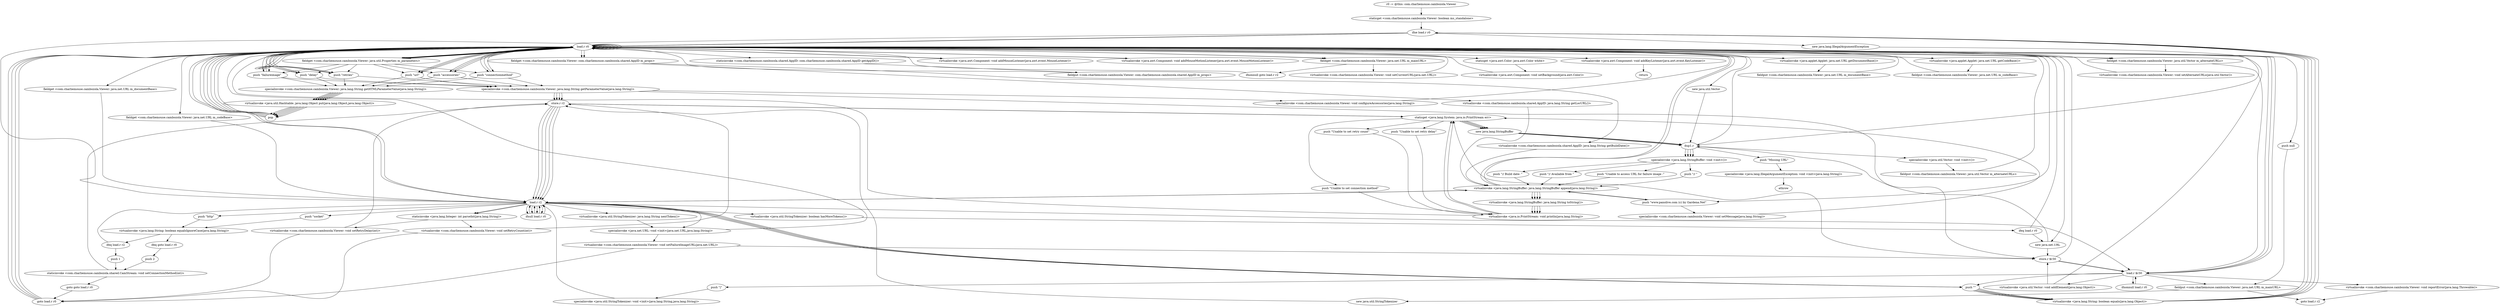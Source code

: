 digraph "" {
    "r0 := @this: com.charliemouse.cambozola.Viewer"
    "staticget <com.charliemouse.cambozola.Viewer: boolean ms_standalone>"
    "r0 := @this: com.charliemouse.cambozola.Viewer"->"staticget <com.charliemouse.cambozola.Viewer: boolean ms_standalone>";
    "ifne load.r r0"
    "staticget <com.charliemouse.cambozola.Viewer: boolean ms_standalone>"->"ifne load.r r0";
    "load.r r0"
    "ifne load.r r0"->"load.r r0";
    "load.r r0"->"load.r r0";
    "virtualinvoke <java.applet.Applet: java.net.URL getDocumentBase()>"
    "load.r r0"->"virtualinvoke <java.applet.Applet: java.net.URL getDocumentBase()>";
    "fieldput <com.charliemouse.cambozola.Viewer: java.net.URL m_documentBase>"
    "virtualinvoke <java.applet.Applet: java.net.URL getDocumentBase()>"->"fieldput <com.charliemouse.cambozola.Viewer: java.net.URL m_documentBase>";
    "fieldput <com.charliemouse.cambozola.Viewer: java.net.URL m_documentBase>"->"load.r r0";
    "load.r r0"->"load.r r0";
    "virtualinvoke <java.applet.Applet: java.net.URL getCodeBase()>"
    "load.r r0"->"virtualinvoke <java.applet.Applet: java.net.URL getCodeBase()>";
    "fieldput <com.charliemouse.cambozola.Viewer: java.net.URL m_codeBase>"
    "virtualinvoke <java.applet.Applet: java.net.URL getCodeBase()>"->"fieldput <com.charliemouse.cambozola.Viewer: java.net.URL m_codeBase>";
    "fieldput <com.charliemouse.cambozola.Viewer: java.net.URL m_codeBase>"->"load.r r0";
    "fieldget <com.charliemouse.cambozola.Viewer: java.util.Properties m_parameters>"
    "load.r r0"->"fieldget <com.charliemouse.cambozola.Viewer: java.util.Properties m_parameters>";
    "push \"failureimage\""
    "fieldget <com.charliemouse.cambozola.Viewer: java.util.Properties m_parameters>"->"push \"failureimage\"";
    "push \"failureimage\""->"load.r r0";
    "load.r r0"->"push \"failureimage\"";
    "specialinvoke <com.charliemouse.cambozola.Viewer: java.lang.String getHTMLParameterValue(java.lang.String)>"
    "push \"failureimage\""->"specialinvoke <com.charliemouse.cambozola.Viewer: java.lang.String getHTMLParameterValue(java.lang.String)>";
    "virtualinvoke <java.util.Hashtable: java.lang.Object put(java.lang.Object,java.lang.Object)>"
    "specialinvoke <com.charliemouse.cambozola.Viewer: java.lang.String getHTMLParameterValue(java.lang.String)>"->"virtualinvoke <java.util.Hashtable: java.lang.Object put(java.lang.Object,java.lang.Object)>";
    "pop"
    "virtualinvoke <java.util.Hashtable: java.lang.Object put(java.lang.Object,java.lang.Object)>"->"pop";
    "pop"->"load.r r0";
    "load.r r0"->"fieldget <com.charliemouse.cambozola.Viewer: java.util.Properties m_parameters>";
    "push \"delay\""
    "fieldget <com.charliemouse.cambozola.Viewer: java.util.Properties m_parameters>"->"push \"delay\"";
    "push \"delay\""->"load.r r0";
    "load.r r0"->"push \"delay\"";
    "push \"delay\""->"specialinvoke <com.charliemouse.cambozola.Viewer: java.lang.String getHTMLParameterValue(java.lang.String)>";
    "specialinvoke <com.charliemouse.cambozola.Viewer: java.lang.String getHTMLParameterValue(java.lang.String)>"->"virtualinvoke <java.util.Hashtable: java.lang.Object put(java.lang.Object,java.lang.Object)>";
    "virtualinvoke <java.util.Hashtable: java.lang.Object put(java.lang.Object,java.lang.Object)>"->"pop";
    "pop"->"load.r r0";
    "load.r r0"->"fieldget <com.charliemouse.cambozola.Viewer: java.util.Properties m_parameters>";
    "push \"retries\""
    "fieldget <com.charliemouse.cambozola.Viewer: java.util.Properties m_parameters>"->"push \"retries\"";
    "push \"retries\""->"load.r r0";
    "load.r r0"->"push \"retries\"";
    "push \"retries\""->"specialinvoke <com.charliemouse.cambozola.Viewer: java.lang.String getHTMLParameterValue(java.lang.String)>";
    "specialinvoke <com.charliemouse.cambozola.Viewer: java.lang.String getHTMLParameterValue(java.lang.String)>"->"virtualinvoke <java.util.Hashtable: java.lang.Object put(java.lang.Object,java.lang.Object)>";
    "virtualinvoke <java.util.Hashtable: java.lang.Object put(java.lang.Object,java.lang.Object)>"->"pop";
    "pop"->"load.r r0";
    "load.r r0"->"fieldget <com.charliemouse.cambozola.Viewer: java.util.Properties m_parameters>";
    "push \"url\""
    "fieldget <com.charliemouse.cambozola.Viewer: java.util.Properties m_parameters>"->"push \"url\"";
    "push \"url\""->"load.r r0";
    "load.r r0"->"push \"url\"";
    "push \"url\""->"specialinvoke <com.charliemouse.cambozola.Viewer: java.lang.String getHTMLParameterValue(java.lang.String)>";
    "specialinvoke <com.charliemouse.cambozola.Viewer: java.lang.String getHTMLParameterValue(java.lang.String)>"->"virtualinvoke <java.util.Hashtable: java.lang.Object put(java.lang.Object,java.lang.Object)>";
    "virtualinvoke <java.util.Hashtable: java.lang.Object put(java.lang.Object,java.lang.Object)>"->"pop";
    "pop"->"load.r r0";
    "load.r r0"->"fieldget <com.charliemouse.cambozola.Viewer: java.util.Properties m_parameters>";
    "push \"accessories\""
    "fieldget <com.charliemouse.cambozola.Viewer: java.util.Properties m_parameters>"->"push \"accessories\"";
    "push \"accessories\""->"load.r r0";
    "load.r r0"->"push \"accessories\"";
    "push \"accessories\""->"specialinvoke <com.charliemouse.cambozola.Viewer: java.lang.String getHTMLParameterValue(java.lang.String)>";
    "specialinvoke <com.charliemouse.cambozola.Viewer: java.lang.String getHTMLParameterValue(java.lang.String)>"->"virtualinvoke <java.util.Hashtable: java.lang.Object put(java.lang.Object,java.lang.Object)>";
    "virtualinvoke <java.util.Hashtable: java.lang.Object put(java.lang.Object,java.lang.Object)>"->"pop";
    "pop"->"load.r r0";
    "load.r r0"->"fieldget <com.charliemouse.cambozola.Viewer: java.util.Properties m_parameters>";
    "push \"connectionmethod\""
    "fieldget <com.charliemouse.cambozola.Viewer: java.util.Properties m_parameters>"->"push \"connectionmethod\"";
    "push \"connectionmethod\""->"load.r r0";
    "load.r r0"->"push \"connectionmethod\"";
    "push \"connectionmethod\""->"specialinvoke <com.charliemouse.cambozola.Viewer: java.lang.String getHTMLParameterValue(java.lang.String)>";
    "specialinvoke <com.charliemouse.cambozola.Viewer: java.lang.String getHTMLParameterValue(java.lang.String)>"->"virtualinvoke <java.util.Hashtable: java.lang.Object put(java.lang.Object,java.lang.Object)>";
    "virtualinvoke <java.util.Hashtable: java.lang.Object put(java.lang.Object,java.lang.Object)>"->"pop";
    "pop"->"load.r r0";
    "staticinvoke <com.charliemouse.cambozola.shared.AppID: com.charliemouse.cambozola.shared.AppID getAppID()>"
    "load.r r0"->"staticinvoke <com.charliemouse.cambozola.shared.AppID: com.charliemouse.cambozola.shared.AppID getAppID()>";
    "fieldput <com.charliemouse.cambozola.Viewer: com.charliemouse.cambozola.shared.AppID m_props>"
    "staticinvoke <com.charliemouse.cambozola.shared.AppID: com.charliemouse.cambozola.shared.AppID getAppID()>"->"fieldput <com.charliemouse.cambozola.Viewer: com.charliemouse.cambozola.shared.AppID m_props>";
    "fieldput <com.charliemouse.cambozola.Viewer: com.charliemouse.cambozola.shared.AppID m_props>"->"load.r r0";
    "new java.util.Vector"
    "load.r r0"->"new java.util.Vector";
    "dup1.r"
    "new java.util.Vector"->"dup1.r";
    "specialinvoke <java.util.Vector: void <init>()>"
    "dup1.r"->"specialinvoke <java.util.Vector: void <init>()>";
    "fieldput <com.charliemouse.cambozola.Viewer: java.util.Vector m_alternateURLs>"
    "specialinvoke <java.util.Vector: void <init>()>"->"fieldput <com.charliemouse.cambozola.Viewer: java.util.Vector m_alternateURLs>";
    "fieldput <com.charliemouse.cambozola.Viewer: java.util.Vector m_alternateURLs>"->"load.r r0";
    "push \"www.panolive.com (c) by Gardena.Net\""
    "load.r r0"->"push \"www.panolive.com (c) by Gardena.Net\"";
    "specialinvoke <com.charliemouse.cambozola.Viewer: void setMessage(java.lang.String)>"
    "push \"www.panolive.com (c) by Gardena.Net\""->"specialinvoke <com.charliemouse.cambozola.Viewer: void setMessage(java.lang.String)>";
    "staticget <java.lang.System: java.io.PrintStream err>"
    "specialinvoke <com.charliemouse.cambozola.Viewer: void setMessage(java.lang.String)>"->"staticget <java.lang.System: java.io.PrintStream err>";
    "new java.lang.StringBuffer"
    "staticget <java.lang.System: java.io.PrintStream err>"->"new java.lang.StringBuffer";
    "new java.lang.StringBuffer"->"dup1.r";
    "specialinvoke <java.lang.StringBuffer: void <init>()>"
    "dup1.r"->"specialinvoke <java.lang.StringBuffer: void <init>()>";
    "push \"// \""
    "specialinvoke <java.lang.StringBuffer: void <init>()>"->"push \"// \"";
    "virtualinvoke <java.lang.StringBuffer: java.lang.StringBuffer append(java.lang.String)>"
    "push \"// \""->"virtualinvoke <java.lang.StringBuffer: java.lang.StringBuffer append(java.lang.String)>";
    "virtualinvoke <java.lang.StringBuffer: java.lang.StringBuffer append(java.lang.String)>"->"push \"www.panolive.com (c) by Gardena.Net\"";
    "push \"www.panolive.com (c) by Gardena.Net\""->"virtualinvoke <java.lang.StringBuffer: java.lang.StringBuffer append(java.lang.String)>";
    "virtualinvoke <java.lang.StringBuffer: java.lang.String toString()>"
    "virtualinvoke <java.lang.StringBuffer: java.lang.StringBuffer append(java.lang.String)>"->"virtualinvoke <java.lang.StringBuffer: java.lang.String toString()>";
    "virtualinvoke <java.io.PrintStream: void println(java.lang.String)>"
    "virtualinvoke <java.lang.StringBuffer: java.lang.String toString()>"->"virtualinvoke <java.io.PrintStream: void println(java.lang.String)>";
    "virtualinvoke <java.io.PrintStream: void println(java.lang.String)>"->"staticget <java.lang.System: java.io.PrintStream err>";
    "staticget <java.lang.System: java.io.PrintStream err>"->"new java.lang.StringBuffer";
    "new java.lang.StringBuffer"->"dup1.r";
    "dup1.r"->"specialinvoke <java.lang.StringBuffer: void <init>()>";
    "push \"// Build date: \""
    "specialinvoke <java.lang.StringBuffer: void <init>()>"->"push \"// Build date: \"";
    "push \"// Build date: \""->"virtualinvoke <java.lang.StringBuffer: java.lang.StringBuffer append(java.lang.String)>";
    "virtualinvoke <java.lang.StringBuffer: java.lang.StringBuffer append(java.lang.String)>"->"load.r r0";
    "fieldget <com.charliemouse.cambozola.Viewer: com.charliemouse.cambozola.shared.AppID m_props>"
    "load.r r0"->"fieldget <com.charliemouse.cambozola.Viewer: com.charliemouse.cambozola.shared.AppID m_props>";
    "virtualinvoke <com.charliemouse.cambozola.shared.AppID: java.lang.String getBuildDate()>"
    "fieldget <com.charliemouse.cambozola.Viewer: com.charliemouse.cambozola.shared.AppID m_props>"->"virtualinvoke <com.charliemouse.cambozola.shared.AppID: java.lang.String getBuildDate()>";
    "virtualinvoke <com.charliemouse.cambozola.shared.AppID: java.lang.String getBuildDate()>"->"virtualinvoke <java.lang.StringBuffer: java.lang.StringBuffer append(java.lang.String)>";
    "virtualinvoke <java.lang.StringBuffer: java.lang.StringBuffer append(java.lang.String)>"->"virtualinvoke <java.lang.StringBuffer: java.lang.String toString()>";
    "virtualinvoke <java.lang.StringBuffer: java.lang.String toString()>"->"virtualinvoke <java.io.PrintStream: void println(java.lang.String)>";
    "virtualinvoke <java.io.PrintStream: void println(java.lang.String)>"->"staticget <java.lang.System: java.io.PrintStream err>";
    "staticget <java.lang.System: java.io.PrintStream err>"->"new java.lang.StringBuffer";
    "new java.lang.StringBuffer"->"dup1.r";
    "dup1.r"->"specialinvoke <java.lang.StringBuffer: void <init>()>";
    "push \"// Available from \""
    "specialinvoke <java.lang.StringBuffer: void <init>()>"->"push \"// Available from \"";
    "push \"// Available from \""->"virtualinvoke <java.lang.StringBuffer: java.lang.StringBuffer append(java.lang.String)>";
    "virtualinvoke <java.lang.StringBuffer: java.lang.StringBuffer append(java.lang.String)>"->"load.r r0";
    "load.r r0"->"fieldget <com.charliemouse.cambozola.Viewer: com.charliemouse.cambozola.shared.AppID m_props>";
    "virtualinvoke <com.charliemouse.cambozola.shared.AppID: java.lang.String getLocURL()>"
    "fieldget <com.charliemouse.cambozola.Viewer: com.charliemouse.cambozola.shared.AppID m_props>"->"virtualinvoke <com.charliemouse.cambozola.shared.AppID: java.lang.String getLocURL()>";
    "virtualinvoke <com.charliemouse.cambozola.shared.AppID: java.lang.String getLocURL()>"->"virtualinvoke <java.lang.StringBuffer: java.lang.StringBuffer append(java.lang.String)>";
    "virtualinvoke <java.lang.StringBuffer: java.lang.StringBuffer append(java.lang.String)>"->"virtualinvoke <java.lang.StringBuffer: java.lang.String toString()>";
    "virtualinvoke <java.lang.StringBuffer: java.lang.String toString()>"->"virtualinvoke <java.io.PrintStream: void println(java.lang.String)>";
    "virtualinvoke <java.io.PrintStream: void println(java.lang.String)>"->"load.r r0";
    "load.r r0"->"push \"failureimage\"";
    "specialinvoke <com.charliemouse.cambozola.Viewer: java.lang.String getParameterValue(java.lang.String)>"
    "push \"failureimage\""->"specialinvoke <com.charliemouse.cambozola.Viewer: java.lang.String getParameterValue(java.lang.String)>";
    "store.r r2"
    "specialinvoke <com.charliemouse.cambozola.Viewer: java.lang.String getParameterValue(java.lang.String)>"->"store.r r2";
    "load.r r2"
    "store.r r2"->"load.r r2";
    "ifnull load.r r0"
    "load.r r2"->"ifnull load.r r0";
    "ifnull load.r r0"->"load.r r2";
    "push \"\""
    "load.r r2"->"push \"\"";
    "virtualinvoke <java.lang.String: boolean equals(java.lang.Object)>"
    "push \"\""->"virtualinvoke <java.lang.String: boolean equals(java.lang.Object)>";
    "virtualinvoke <java.lang.String: boolean equals(java.lang.Object)>"->"ifne load.r r0";
    "ifne load.r r0"->"load.r r0";
    "new java.net.URL"
    "load.r r0"->"new java.net.URL";
    "new java.net.URL"->"dup1.r";
    "dup1.r"->"load.r r0";
    "fieldget <com.charliemouse.cambozola.Viewer: java.net.URL m_documentBase>"
    "load.r r0"->"fieldget <com.charliemouse.cambozola.Viewer: java.net.URL m_documentBase>";
    "fieldget <com.charliemouse.cambozola.Viewer: java.net.URL m_documentBase>"->"load.r r2";
    "specialinvoke <java.net.URL: void <init>(java.net.URL,java.lang.String)>"
    "load.r r2"->"specialinvoke <java.net.URL: void <init>(java.net.URL,java.lang.String)>";
    "virtualinvoke <com.charliemouse.cambozola.Viewer: void setFailureImageURL(java.net.URL)>"
    "specialinvoke <java.net.URL: void <init>(java.net.URL,java.lang.String)>"->"virtualinvoke <com.charliemouse.cambozola.Viewer: void setFailureImageURL(java.net.URL)>";
    "goto load.r r0"
    "virtualinvoke <com.charliemouse.cambozola.Viewer: void setFailureImageURL(java.net.URL)>"->"goto load.r r0";
    "goto load.r r0"->"load.r r0";
    "load.r r0"->"push \"delay\"";
    "push \"delay\""->"specialinvoke <com.charliemouse.cambozola.Viewer: java.lang.String getParameterValue(java.lang.String)>";
    "specialinvoke <com.charliemouse.cambozola.Viewer: java.lang.String getParameterValue(java.lang.String)>"->"store.r r2";
    "store.r r2"->"load.r r2";
    "load.r r2"->"ifnull load.r r0";
    "ifnull load.r r0"->"load.r r2";
    "load.r r2"->"push \"\"";
    "push \"\""->"virtualinvoke <java.lang.String: boolean equals(java.lang.Object)>";
    "virtualinvoke <java.lang.String: boolean equals(java.lang.Object)>"->"ifne load.r r0";
    "ifne load.r r0"->"load.r r0";
    "load.r r0"->"load.r r2";
    "staticinvoke <java.lang.Integer: int parseInt(java.lang.String)>"
    "load.r r2"->"staticinvoke <java.lang.Integer: int parseInt(java.lang.String)>";
    "virtualinvoke <com.charliemouse.cambozola.Viewer: void setRetryDelay(int)>"
    "staticinvoke <java.lang.Integer: int parseInt(java.lang.String)>"->"virtualinvoke <com.charliemouse.cambozola.Viewer: void setRetryDelay(int)>";
    "virtualinvoke <com.charliemouse.cambozola.Viewer: void setRetryDelay(int)>"->"goto load.r r0";
    "goto load.r r0"->"load.r r0";
    "load.r r0"->"push \"retries\"";
    "push \"retries\""->"specialinvoke <com.charliemouse.cambozola.Viewer: java.lang.String getParameterValue(java.lang.String)>";
    "specialinvoke <com.charliemouse.cambozola.Viewer: java.lang.String getParameterValue(java.lang.String)>"->"store.r r2";
    "store.r r2"->"load.r r2";
    "load.r r2"->"ifnull load.r r0";
    "ifnull load.r r0"->"load.r r2";
    "load.r r2"->"push \"\"";
    "push \"\""->"virtualinvoke <java.lang.String: boolean equals(java.lang.Object)>";
    "virtualinvoke <java.lang.String: boolean equals(java.lang.Object)>"->"ifne load.r r0";
    "ifne load.r r0"->"load.r r0";
    "load.r r0"->"load.r r2";
    "load.r r2"->"staticinvoke <java.lang.Integer: int parseInt(java.lang.String)>";
    "virtualinvoke <com.charliemouse.cambozola.Viewer: void setRetryCount(int)>"
    "staticinvoke <java.lang.Integer: int parseInt(java.lang.String)>"->"virtualinvoke <com.charliemouse.cambozola.Viewer: void setRetryCount(int)>";
    "virtualinvoke <com.charliemouse.cambozola.Viewer: void setRetryCount(int)>"->"goto load.r r0";
    "goto load.r r0"->"load.r r0";
    "load.r r0"->"push \"connectionmethod\"";
    "push \"connectionmethod\""->"specialinvoke <com.charliemouse.cambozola.Viewer: java.lang.String getParameterValue(java.lang.String)>";
    "specialinvoke <com.charliemouse.cambozola.Viewer: java.lang.String getParameterValue(java.lang.String)>"->"store.r r2";
    "store.r r2"->"load.r r2";
    "load.r r2"->"ifnull load.r r0";
    "ifnull load.r r0"->"load.r r2";
    "load.r r2"->"push \"\"";
    "push \"\""->"virtualinvoke <java.lang.String: boolean equals(java.lang.Object)>";
    "virtualinvoke <java.lang.String: boolean equals(java.lang.Object)>"->"ifne load.r r0";
    "ifne load.r r0"->"load.r r2";
    "push \"socket\""
    "load.r r2"->"push \"socket\"";
    "virtualinvoke <java.lang.String: boolean equalsIgnoreCase(java.lang.String)>"
    "push \"socket\""->"virtualinvoke <java.lang.String: boolean equalsIgnoreCase(java.lang.String)>";
    "ifeq load.r r2"
    "virtualinvoke <java.lang.String: boolean equalsIgnoreCase(java.lang.String)>"->"ifeq load.r r2";
    "push 1"
    "ifeq load.r r2"->"push 1";
    "staticinvoke <com.charliemouse.cambozola.shared.CamStream: void setConnectionMethod(int)>"
    "push 1"->"staticinvoke <com.charliemouse.cambozola.shared.CamStream: void setConnectionMethod(int)>";
    "goto goto load.r r0"
    "staticinvoke <com.charliemouse.cambozola.shared.CamStream: void setConnectionMethod(int)>"->"goto goto load.r r0";
    "goto goto load.r r0"->"goto load.r r0";
    "goto load.r r0"->"load.r r0";
    "load.r r0"->"push \"url\"";
    "push \"url\""->"specialinvoke <com.charliemouse.cambozola.Viewer: java.lang.String getParameterValue(java.lang.String)>";
    "store.r $r30"
    "specialinvoke <com.charliemouse.cambozola.Viewer: java.lang.String getParameterValue(java.lang.String)>"->"store.r $r30";
    "load.r $r30"
    "store.r $r30"->"load.r $r30";
    "ifnonnull load.r r0"
    "load.r $r30"->"ifnonnull load.r r0";
    "ifnonnull load.r r0"->"load.r $r30";
    "load.r $r30"->"push \"\"";
    "push \"\""->"virtualinvoke <java.lang.String: boolean equals(java.lang.Object)>";
    "virtualinvoke <java.lang.String: boolean equals(java.lang.Object)>"->"ifne load.r r0";
    "new java.lang.IllegalArgumentException"
    "ifne load.r r0"->"new java.lang.IllegalArgumentException";
    "new java.lang.IllegalArgumentException"->"dup1.r";
    "push \"Missing URL\""
    "dup1.r"->"push \"Missing URL\"";
    "specialinvoke <java.lang.IllegalArgumentException: void <init>(java.lang.String)>"
    "push \"Missing URL\""->"specialinvoke <java.lang.IllegalArgumentException: void <init>(java.lang.String)>";
    "athrow"
    "specialinvoke <java.lang.IllegalArgumentException: void <init>(java.lang.String)>"->"athrow";
    "ifne load.r r0"->"load.r r0";
    "push null"
    "load.r r0"->"push null";
    "fieldput <com.charliemouse.cambozola.Viewer: java.net.URL m_mainURL>"
    "push null"->"fieldput <com.charliemouse.cambozola.Viewer: java.net.URL m_mainURL>";
    "new java.util.StringTokenizer"
    "fieldput <com.charliemouse.cambozola.Viewer: java.net.URL m_mainURL>"->"new java.util.StringTokenizer";
    "new java.util.StringTokenizer"->"store.r r2";
    "store.r r2"->"load.r r2";
    "load.r r2"->"load.r $r30";
    "push \"|\""
    "load.r $r30"->"push \"|\"";
    "specialinvoke <java.util.StringTokenizer: void <init>(java.lang.String,java.lang.String)>"
    "push \"|\""->"specialinvoke <java.util.StringTokenizer: void <init>(java.lang.String,java.lang.String)>";
    "specialinvoke <java.util.StringTokenizer: void <init>(java.lang.String,java.lang.String)>"->"load.r r2";
    "virtualinvoke <java.util.StringTokenizer: boolean hasMoreTokens()>"
    "load.r r2"->"virtualinvoke <java.util.StringTokenizer: boolean hasMoreTokens()>";
    "ifeq load.r r0"
    "virtualinvoke <java.util.StringTokenizer: boolean hasMoreTokens()>"->"ifeq load.r r0";
    "ifeq load.r r0"->"new java.net.URL";
    "new java.net.URL"->"store.r $r30";
    "store.r $r30"->"load.r $r30";
    "load.r $r30"->"load.r r0";
    "fieldget <com.charliemouse.cambozola.Viewer: java.net.URL m_codeBase>"
    "load.r r0"->"fieldget <com.charliemouse.cambozola.Viewer: java.net.URL m_codeBase>";
    "fieldget <com.charliemouse.cambozola.Viewer: java.net.URL m_codeBase>"->"load.r r2";
    "virtualinvoke <java.util.StringTokenizer: java.lang.String nextToken()>"
    "load.r r2"->"virtualinvoke <java.util.StringTokenizer: java.lang.String nextToken()>";
    "virtualinvoke <java.util.StringTokenizer: java.lang.String nextToken()>"->"specialinvoke <java.net.URL: void <init>(java.net.URL,java.lang.String)>";
    "specialinvoke <java.net.URL: void <init>(java.net.URL,java.lang.String)>"->"load.r r0";
    "fieldget <com.charliemouse.cambozola.Viewer: java.util.Vector m_alternateURLs>"
    "load.r r0"->"fieldget <com.charliemouse.cambozola.Viewer: java.util.Vector m_alternateURLs>";
    "fieldget <com.charliemouse.cambozola.Viewer: java.util.Vector m_alternateURLs>"->"load.r $r30";
    "virtualinvoke <java.util.Vector: void addElement(java.lang.Object)>"
    "load.r $r30"->"virtualinvoke <java.util.Vector: void addElement(java.lang.Object)>";
    "virtualinvoke <java.util.Vector: void addElement(java.lang.Object)>"->"load.r r0";
    "fieldget <com.charliemouse.cambozola.Viewer: java.net.URL m_mainURL>"
    "load.r r0"->"fieldget <com.charliemouse.cambozola.Viewer: java.net.URL m_mainURL>";
    "ifnonnull goto load.r r2"
    "fieldget <com.charliemouse.cambozola.Viewer: java.net.URL m_mainURL>"->"ifnonnull goto load.r r2";
    "ifnonnull goto load.r r2"->"load.r r0";
    "load.r r0"->"load.r $r30";
    "load.r $r30"->"fieldput <com.charliemouse.cambozola.Viewer: java.net.URL m_mainURL>";
    "goto load.r r2"
    "fieldput <com.charliemouse.cambozola.Viewer: java.net.URL m_mainURL>"->"goto load.r r2";
    "virtualinvoke <java.util.Vector: void addElement(java.lang.Object)>"->"store.r $r30";
    "store.r $r30"->"load.r r0";
    "load.r r0"->"load.r $r30";
    "virtualinvoke <com.charliemouse.cambozola.Viewer: void reportError(java.lang.Throwable)>"
    "load.r $r30"->"virtualinvoke <com.charliemouse.cambozola.Viewer: void reportError(java.lang.Throwable)>";
    "virtualinvoke <com.charliemouse.cambozola.Viewer: void reportError(java.lang.Throwable)>"->"goto load.r r2";
    "ifeq load.r r0"->"load.r r0";
    "load.r r0"->"load.r r0";
    "load.r r0"->"fieldget <com.charliemouse.cambozola.Viewer: java.net.URL m_mainURL>";
    "virtualinvoke <com.charliemouse.cambozola.Viewer: void setCurrentURL(java.net.URL)>"
    "fieldget <com.charliemouse.cambozola.Viewer: java.net.URL m_mainURL>"->"virtualinvoke <com.charliemouse.cambozola.Viewer: void setCurrentURL(java.net.URL)>";
    "virtualinvoke <com.charliemouse.cambozola.Viewer: void setCurrentURL(java.net.URL)>"->"load.r r0";
    "load.r r0"->"load.r r0";
    "load.r r0"->"fieldget <com.charliemouse.cambozola.Viewer: java.util.Vector m_alternateURLs>";
    "virtualinvoke <com.charliemouse.cambozola.Viewer: void setAlternateURLs(java.util.Vector)>"
    "fieldget <com.charliemouse.cambozola.Viewer: java.util.Vector m_alternateURLs>"->"virtualinvoke <com.charliemouse.cambozola.Viewer: void setAlternateURLs(java.util.Vector)>";
    "virtualinvoke <com.charliemouse.cambozola.Viewer: void setAlternateURLs(java.util.Vector)>"->"load.r r0";
    "load.r r0"->"load.r r0";
    "load.r r0"->"push \"accessories\"";
    "push \"accessories\""->"specialinvoke <com.charliemouse.cambozola.Viewer: java.lang.String getParameterValue(java.lang.String)>";
    "specialinvoke <com.charliemouse.cambozola.Viewer: void configureAccessories(java.lang.String)>"
    "specialinvoke <com.charliemouse.cambozola.Viewer: java.lang.String getParameterValue(java.lang.String)>"->"specialinvoke <com.charliemouse.cambozola.Viewer: void configureAccessories(java.lang.String)>";
    "specialinvoke <com.charliemouse.cambozola.Viewer: void configureAccessories(java.lang.String)>"->"load.r r0";
    "staticget <java.awt.Color: java.awt.Color white>"
    "load.r r0"->"staticget <java.awt.Color: java.awt.Color white>";
    "virtualinvoke <java.awt.Component: void setBackground(java.awt.Color)>"
    "staticget <java.awt.Color: java.awt.Color white>"->"virtualinvoke <java.awt.Component: void setBackground(java.awt.Color)>";
    "virtualinvoke <java.awt.Component: void setBackground(java.awt.Color)>"->"load.r r0";
    "load.r r0"->"load.r r0";
    "virtualinvoke <java.awt.Component: void addMouseListener(java.awt.event.MouseListener)>"
    "load.r r0"->"virtualinvoke <java.awt.Component: void addMouseListener(java.awt.event.MouseListener)>";
    "virtualinvoke <java.awt.Component: void addMouseListener(java.awt.event.MouseListener)>"->"load.r r0";
    "load.r r0"->"load.r r0";
    "virtualinvoke <java.awt.Component: void addMouseMotionListener(java.awt.event.MouseMotionListener)>"
    "load.r r0"->"virtualinvoke <java.awt.Component: void addMouseMotionListener(java.awt.event.MouseMotionListener)>";
    "virtualinvoke <java.awt.Component: void addMouseMotionListener(java.awt.event.MouseMotionListener)>"->"load.r r0";
    "load.r r0"->"load.r r0";
    "virtualinvoke <java.awt.Component: void addKeyListener(java.awt.event.KeyListener)>"
    "load.r r0"->"virtualinvoke <java.awt.Component: void addKeyListener(java.awt.event.KeyListener)>";
    "return"
    "virtualinvoke <java.awt.Component: void addKeyListener(java.awt.event.KeyListener)>"->"return";
    "staticinvoke <com.charliemouse.cambozola.shared.CamStream: void setConnectionMethod(int)>"->"store.r r2";
    "store.r r2"->"staticget <java.lang.System: java.io.PrintStream err>";
    "push \"Unable to set connection method\""
    "staticget <java.lang.System: java.io.PrintStream err>"->"push \"Unable to set connection method\"";
    "push \"Unable to set connection method\""->"virtualinvoke <java.io.PrintStream: void println(java.lang.String)>";
    "ifeq load.r r2"->"load.r r2";
    "push \"http\""
    "load.r r2"->"push \"http\"";
    "push \"http\""->"virtualinvoke <java.lang.String: boolean equalsIgnoreCase(java.lang.String)>";
    "ifeq goto load.r r0"
    "virtualinvoke <java.lang.String: boolean equalsIgnoreCase(java.lang.String)>"->"ifeq goto load.r r0";
    "push 2"
    "ifeq goto load.r r0"->"push 2";
    "push 2"->"staticinvoke <com.charliemouse.cambozola.shared.CamStream: void setConnectionMethod(int)>";
    "virtualinvoke <com.charliemouse.cambozola.Viewer: void setRetryCount(int)>"->"store.r r2";
    "store.r r2"->"staticget <java.lang.System: java.io.PrintStream err>";
    "push \"Unable to set retry count\""
    "staticget <java.lang.System: java.io.PrintStream err>"->"push \"Unable to set retry count\"";
    "push \"Unable to set retry count\""->"virtualinvoke <java.io.PrintStream: void println(java.lang.String)>";
    "virtualinvoke <com.charliemouse.cambozola.Viewer: void setRetryDelay(int)>"->"store.r r2";
    "store.r r2"->"staticget <java.lang.System: java.io.PrintStream err>";
    "push \"Unable to set retry delay\""
    "staticget <java.lang.System: java.io.PrintStream err>"->"push \"Unable to set retry delay\"";
    "push \"Unable to set retry delay\""->"virtualinvoke <java.io.PrintStream: void println(java.lang.String)>";
    "virtualinvoke <com.charliemouse.cambozola.Viewer: void setFailureImageURL(java.net.URL)>"->"store.r $r30";
    "store.r $r30"->"staticget <java.lang.System: java.io.PrintStream err>";
    "staticget <java.lang.System: java.io.PrintStream err>"->"new java.lang.StringBuffer";
    "new java.lang.StringBuffer"->"dup1.r";
    "dup1.r"->"specialinvoke <java.lang.StringBuffer: void <init>()>";
    "push \"Unable to access URL for failure image -\""
    "specialinvoke <java.lang.StringBuffer: void <init>()>"->"push \"Unable to access URL for failure image -\"";
    "push \"Unable to access URL for failure image -\""->"virtualinvoke <java.lang.StringBuffer: java.lang.StringBuffer append(java.lang.String)>";
    "virtualinvoke <java.lang.StringBuffer: java.lang.StringBuffer append(java.lang.String)>"->"load.r r2";
    "load.r r2"->"virtualinvoke <java.lang.StringBuffer: java.lang.StringBuffer append(java.lang.String)>";
    "virtualinvoke <java.lang.StringBuffer: java.lang.StringBuffer append(java.lang.String)>"->"virtualinvoke <java.lang.StringBuffer: java.lang.String toString()>";
    "virtualinvoke <java.lang.StringBuffer: java.lang.String toString()>"->"virtualinvoke <java.io.PrintStream: void println(java.lang.String)>";
}
